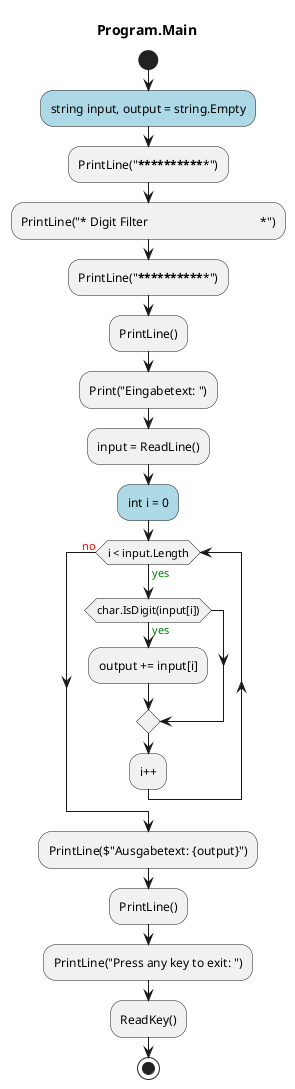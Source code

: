 @startuml Program.Main
title Program.Main
start
#LightBlue:string input, output = string.Empty;
:PrintLine("***************************************************");
:PrintLine("* Digit Filter                                    *");
:PrintLine("***************************************************");
:PrintLine();
:Print("Eingabetext: ");
:input = ReadLine();
#LightBlue:int i = 0;
while (i < input.Length) is (<color:green>yes)
    if (char.IsDigit(input[i])) then (<color:green>yes)
        :output += input[i];
    endif
:i++;
endwhile (<color:red>no)
:PrintLine($"Ausgabetext: {output}");
:PrintLine();
:PrintLine("Press any key to exit: ");
:ReadKey();
stop
@enduml
